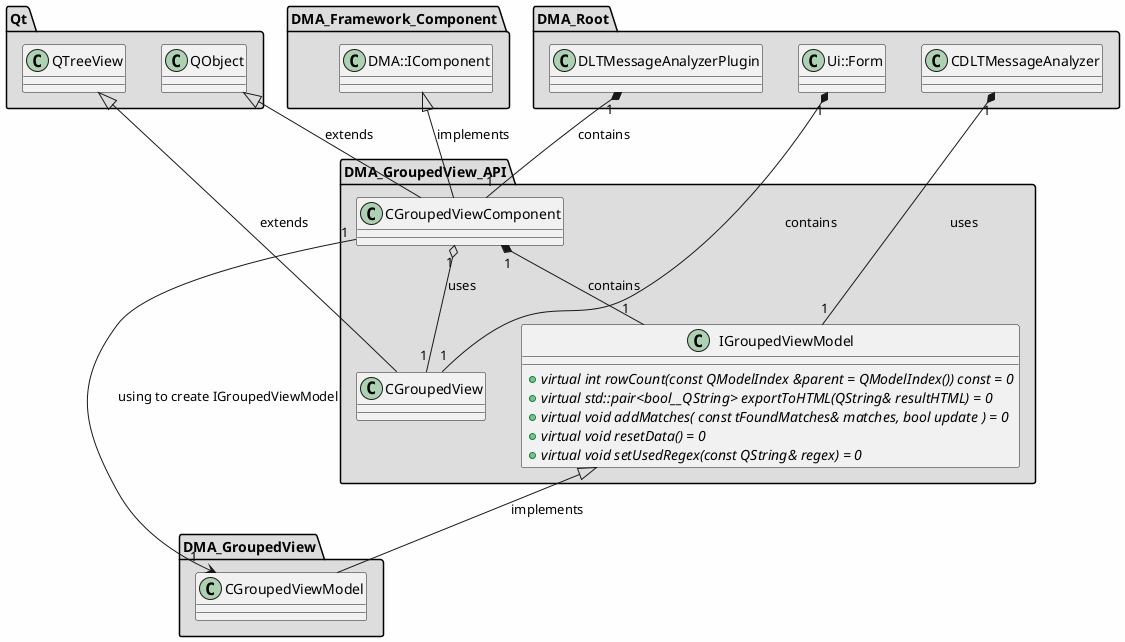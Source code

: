 
@startuml

skinparam backgroundColor #FEFEFE
skinparam wrapWidth 600
package "DMA_Framework_Component" #DDDDDD
{

class "DMA::IComponent"
{
}

}

package "DMA_GroupedView" #DDDDDD
{

class "CGroupedViewModel"
{
}

}

package "DMA_GroupedView_API" #DDDDDD
{

class "CGroupedView"
{
}

class "CGroupedViewComponent"
{
}

class "IGroupedViewModel"
{
    + {abstract} virtual int rowCount(const QModelIndex &parent = QModelIndex()) const = 0
    + {abstract} virtual std::pair<bool__QString> exportToHTML(QString& resultHTML) = 0
    + {abstract} virtual void addMatches( const tFoundMatches& matches, bool update ) = 0
    + {abstract} virtual void resetData() = 0
    + {abstract} virtual void setUsedRegex(const QString& regex) = 0
}

}

package "DMA_Root" #DDDDDD
{

class "CDLTMessageAnalyzer"
{
}

class "DLTMessageAnalyzerPlugin"
{
}

class "Ui::Form"
{
}

}

package "Qt" #DDDDDD
{

class "QObject"
{
}

class "QTreeView"
{
}

}

'====================Inheritance section====================
IGroupedViewModel <|-- CGroupedViewModel : implements
QTreeView <|-- CGroupedView : extends
DMA::IComponent <|-- CGroupedViewComponent : implements
QObject <|-- CGroupedViewComponent : extends

'====================Dependencies section====================
CGroupedViewComponent "1" o-- "1" CGroupedView : uses
CGroupedViewComponent "1" --> "1" CGroupedViewModel : using to create IGroupedViewModel
CGroupedViewComponent "1" *-- "1" IGroupedViewModel : contains
CDLTMessageAnalyzer "1" *-- "1" IGroupedViewModel : uses
DLTMessageAnalyzerPlugin "1" *-- "1" CGroupedViewComponent : contains
Ui::Form "1" *-- "1" CGroupedView : contains

@enduml